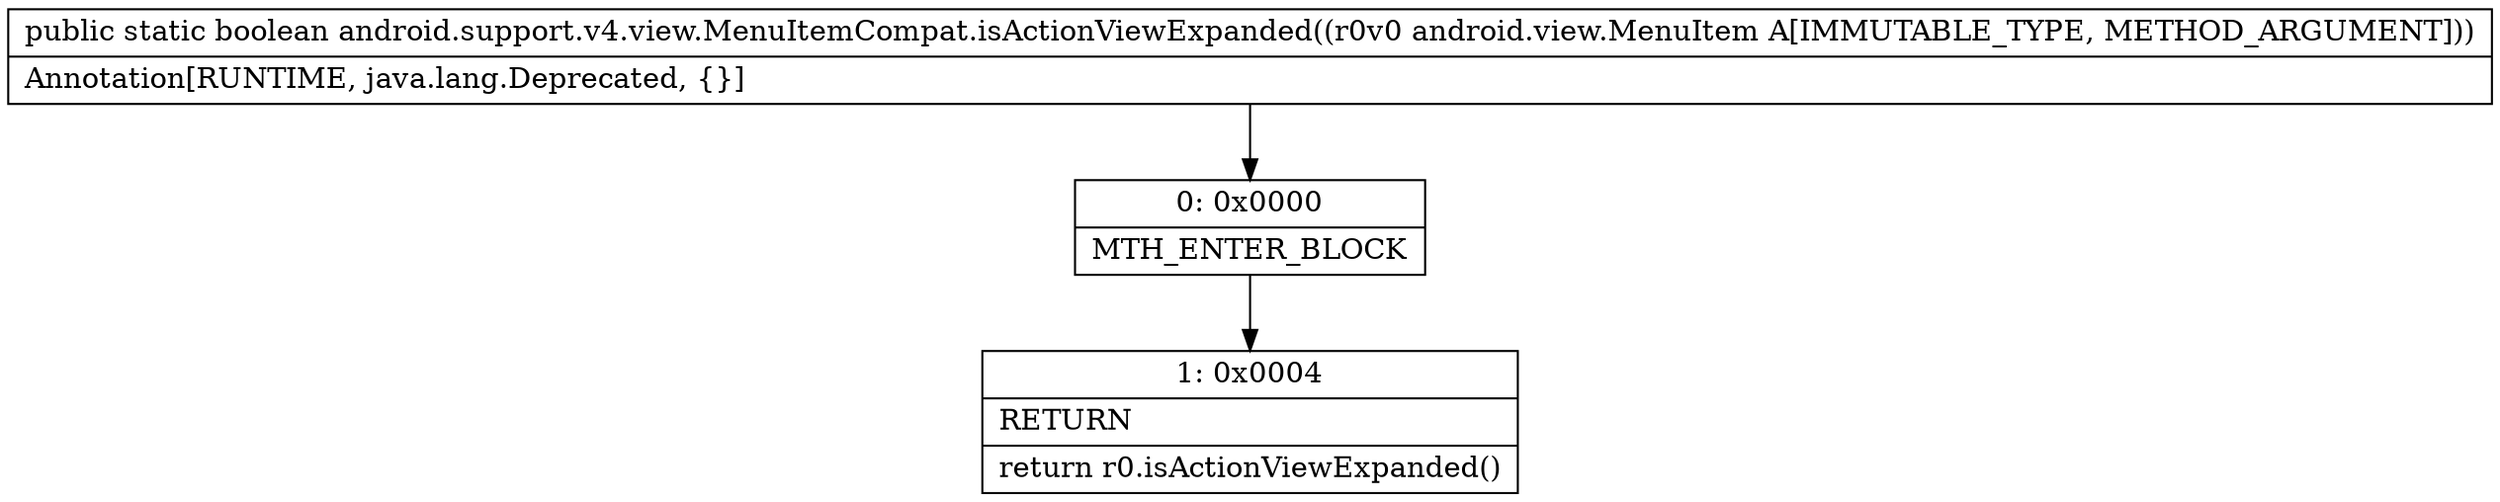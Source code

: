 digraph "CFG forandroid.support.v4.view.MenuItemCompat.isActionViewExpanded(Landroid\/view\/MenuItem;)Z" {
Node_0 [shape=record,label="{0\:\ 0x0000|MTH_ENTER_BLOCK\l}"];
Node_1 [shape=record,label="{1\:\ 0x0004|RETURN\l|return r0.isActionViewExpanded()\l}"];
MethodNode[shape=record,label="{public static boolean android.support.v4.view.MenuItemCompat.isActionViewExpanded((r0v0 android.view.MenuItem A[IMMUTABLE_TYPE, METHOD_ARGUMENT]))  | Annotation[RUNTIME, java.lang.Deprecated, \{\}]\l}"];
MethodNode -> Node_0;
Node_0 -> Node_1;
}


